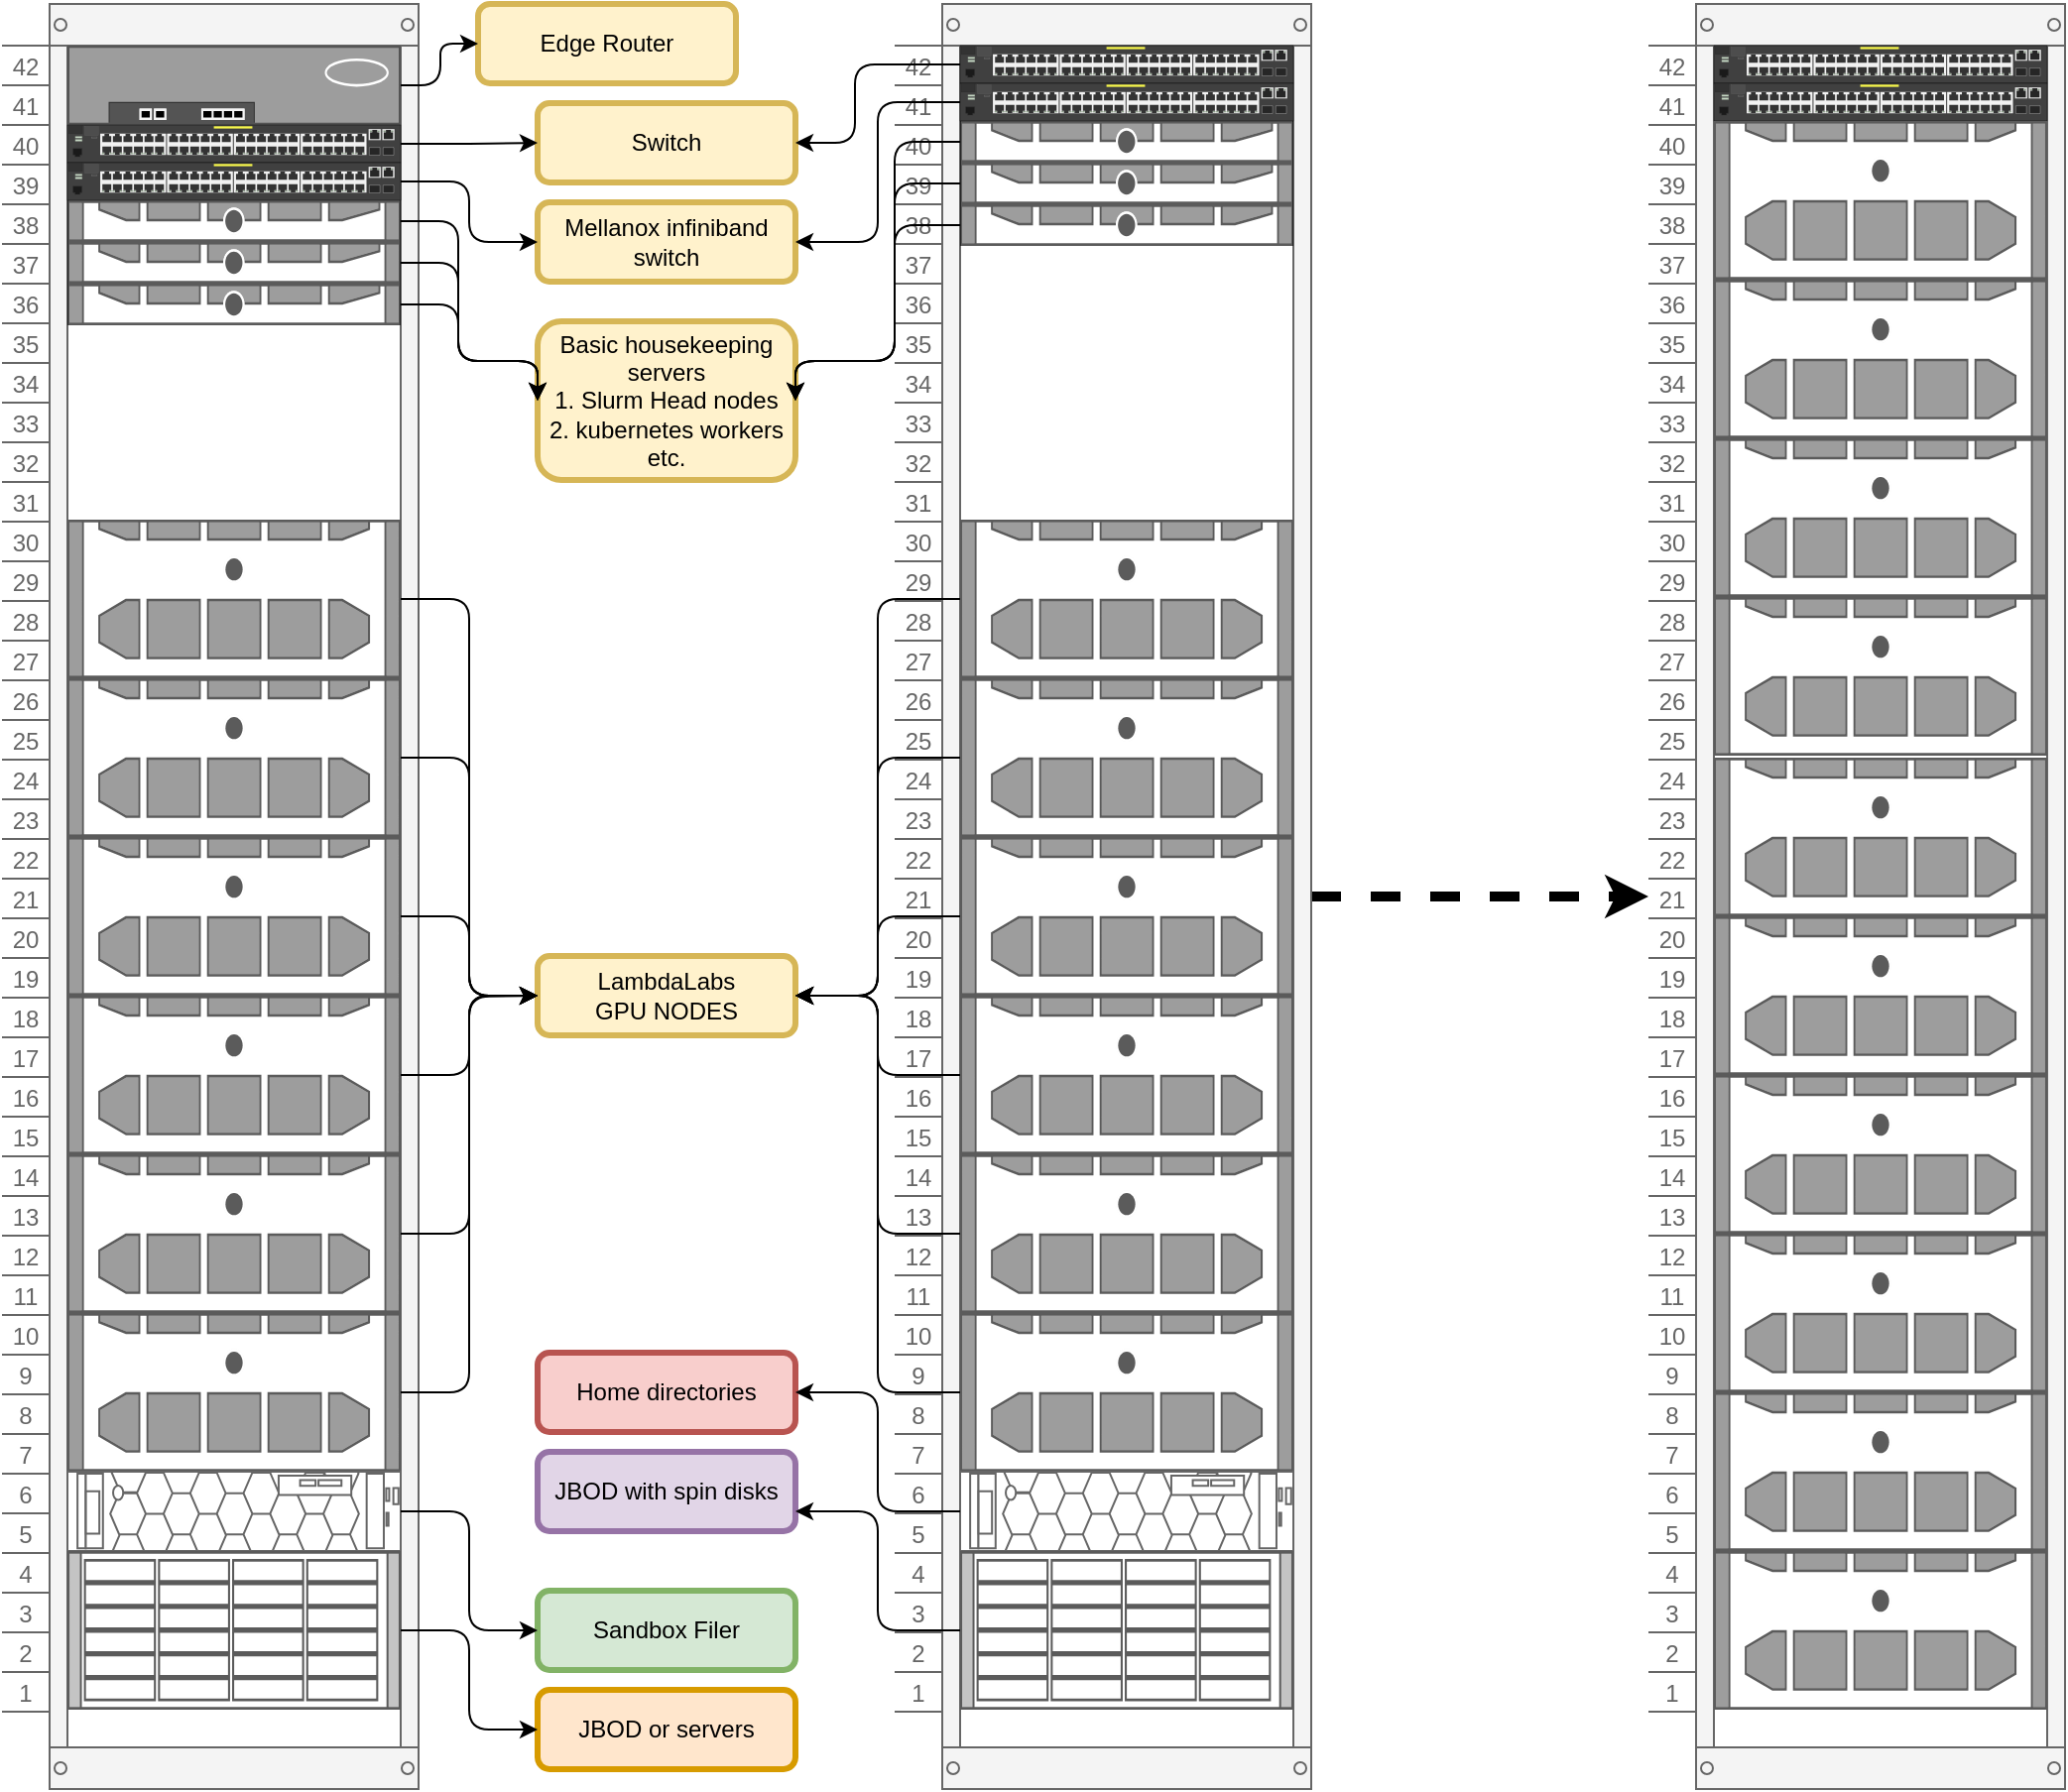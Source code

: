 <mxfile version="14.9.7" type="device"><diagram id="1ICQA1mSSsCEjTz7MmzQ" name="Page-1"><mxGraphModel dx="1422" dy="848" grid="1" gridSize="10" guides="1" tooltips="1" connect="1" arrows="1" fold="1" page="1" pageScale="1" pageWidth="1100" pageHeight="850" math="0" shadow="0"><root><mxCell id="0"/><mxCell id="1" parent="0"/><mxCell id="WQORNpC3hp9yp0C9yWY9-1" value="" style="strokeColor=#666666;html=1;verticalLabelPosition=bottom;labelBackgroundColor=#ffffff;verticalAlign=top;outlineConnect=0;shadow=0;dashed=0;shape=mxgraph.rackGeneral.container;fillColor2=#f4f4f4;container=1;collapsible=0;childLayout=rack;allowGaps=1;marginLeft=33;marginRight=9;marginTop=21;marginBottom=22;textColor=#666666;numDisp=ascend;" parent="1" vertex="1"><mxGeometry x="40" y="40" width="210" height="900" as="geometry"/></mxCell><mxCell id="WQORNpC3hp9yp0C9yWY9-3" value="" style="strokeColor=#666666;html=1;labelPosition=right;align=left;spacingLeft=15;shadow=0;dashed=0;outlineConnect=0;shape=mxgraph.rack.f5.arx_1000;" parent="WQORNpC3hp9yp0C9yWY9-1" vertex="1"><mxGeometry x="33" y="21" width="168" height="40" as="geometry"/></mxCell><mxCell id="WQORNpC3hp9yp0C9yWY9-4" value="" style="html=1;verticalLabelPosition=bottom;verticalAlign=top;outlineConnect=0;shadow=0;dashed=0;shape=mxgraph.rack.hpe_aruba.switches.j9778a_2530_48_poeplus_front;" parent="WQORNpC3hp9yp0C9yWY9-1" vertex="1"><mxGeometry x="33" y="61" width="168" height="19" as="geometry"/></mxCell><mxCell id="WQORNpC3hp9yp0C9yWY9-12" value="" style="html=1;verticalLabelPosition=bottom;verticalAlign=top;outlineConnect=0;shadow=0;dashed=0;shape=mxgraph.rack.hpe_aruba.switches.j9778a_2530_48_poeplus_front;" parent="WQORNpC3hp9yp0C9yWY9-1" vertex="1"><mxGeometry x="33" y="80" width="168" height="19" as="geometry"/></mxCell><mxCell id="WQORNpC3hp9yp0C9yWY9-59" value="" style="strokeColor=#666666;html=1;labelPosition=right;align=left;spacingLeft=15;shadow=0;dashed=0;outlineConnect=0;shape=mxgraph.rack.dell.dell_poweredge_1u;rounded=1;fillColor=none;" parent="WQORNpC3hp9yp0C9yWY9-1" vertex="1"><mxGeometry x="33" y="99" width="168" height="21" as="geometry"/></mxCell><mxCell id="WQORNpC3hp9yp0C9yWY9-61" value="" style="strokeColor=#666666;html=1;labelPosition=right;align=left;spacingLeft=15;shadow=0;dashed=0;outlineConnect=0;shape=mxgraph.rack.dell.dell_poweredge_1u;rounded=1;fillColor=none;" parent="WQORNpC3hp9yp0C9yWY9-1" vertex="1"><mxGeometry x="33" y="120" width="168" height="21" as="geometry"/></mxCell><mxCell id="WQORNpC3hp9yp0C9yWY9-63" value="" style="strokeColor=#666666;html=1;labelPosition=right;align=left;spacingLeft=15;shadow=0;dashed=0;outlineConnect=0;shape=mxgraph.rack.dell.dell_poweredge_1u;rounded=1;fillColor=none;" parent="WQORNpC3hp9yp0C9yWY9-1" vertex="1"><mxGeometry x="33" y="141" width="168" height="21" as="geometry"/></mxCell><mxCell id="WQORNpC3hp9yp0C9yWY9-18" value="" style="strokeColor=#666666;html=1;labelPosition=right;align=left;spacingLeft=15;shadow=0;dashed=0;outlineConnect=0;shape=mxgraph.rack.dell.dell_poweredge_4u;" parent="WQORNpC3hp9yp0C9yWY9-1" vertex="1"><mxGeometry x="33" y="260" width="168" height="80" as="geometry"/></mxCell><mxCell id="WQORNpC3hp9yp0C9yWY9-17" value="" style="strokeColor=#666666;html=1;labelPosition=right;align=left;spacingLeft=15;shadow=0;dashed=0;outlineConnect=0;shape=mxgraph.rack.dell.dell_poweredge_4u;" parent="WQORNpC3hp9yp0C9yWY9-1" vertex="1"><mxGeometry x="33" y="340" width="168" height="80" as="geometry"/></mxCell><mxCell id="WQORNpC3hp9yp0C9yWY9-16" value="" style="strokeColor=#666666;html=1;labelPosition=right;align=left;spacingLeft=15;shadow=0;dashed=0;outlineConnect=0;shape=mxgraph.rack.dell.dell_poweredge_4u;" parent="WQORNpC3hp9yp0C9yWY9-1" vertex="1"><mxGeometry x="33" y="420" width="168" height="80" as="geometry"/></mxCell><mxCell id="WQORNpC3hp9yp0C9yWY9-15" value="" style="strokeColor=#666666;html=1;labelPosition=right;align=left;spacingLeft=15;shadow=0;dashed=0;outlineConnect=0;shape=mxgraph.rack.dell.dell_poweredge_4u;" parent="WQORNpC3hp9yp0C9yWY9-1" vertex="1"><mxGeometry x="33" y="500" width="168" height="80" as="geometry"/></mxCell><mxCell id="WQORNpC3hp9yp0C9yWY9-14" value="" style="strokeColor=#666666;html=1;labelPosition=right;align=left;spacingLeft=15;shadow=0;dashed=0;outlineConnect=0;shape=mxgraph.rack.dell.dell_poweredge_4u;" parent="WQORNpC3hp9yp0C9yWY9-1" vertex="1"><mxGeometry x="33" y="580" width="168" height="80" as="geometry"/></mxCell><mxCell id="WQORNpC3hp9yp0C9yWY9-13" value="" style="strokeColor=#666666;html=1;labelPosition=right;align=left;spacingLeft=15;shadow=0;dashed=0;outlineConnect=0;shape=mxgraph.rack.dell.dell_poweredge_4u;" parent="WQORNpC3hp9yp0C9yWY9-1" vertex="1"><mxGeometry x="33" y="660" width="168" height="80" as="geometry"/></mxCell><mxCell id="WQORNpC3hp9yp0C9yWY9-5" value="" style="strokeColor=#666666;html=1;labelPosition=right;align=left;spacingLeft=15;shadow=0;dashed=0;outlineConnect=0;shape=mxgraph.rack.dell.poweredge_r740xd;" parent="WQORNpC3hp9yp0C9yWY9-1" vertex="1"><mxGeometry x="33" y="740" width="168" height="40" as="geometry"/></mxCell><mxCell id="WQORNpC3hp9yp0C9yWY9-6" value="" style="shape=mxgraph.rack.cisco.cisco_physical_security_multiservice_platform_4u;html=1;labelPosition=right;align=left;spacingLeft=15;dashed=0;shadow=0;fillColor=#ffffff;" parent="WQORNpC3hp9yp0C9yWY9-1" vertex="1"><mxGeometry x="33" y="780" width="168" height="80" as="geometry"/></mxCell><mxCell id="WQORNpC3hp9yp0C9yWY9-102" style="edgeStyle=orthogonalEdgeStyle;rounded=1;orthogonalLoop=1;jettySize=auto;html=1;strokeWidth=5;dashed=1;" parent="1" source="WQORNpC3hp9yp0C9yWY9-7" target="WQORNpC3hp9yp0C9yWY9-81" edge="1"><mxGeometry relative="1" as="geometry"/></mxCell><mxCell id="WQORNpC3hp9yp0C9yWY9-7" value="" style="strokeColor=#666666;html=1;verticalLabelPosition=bottom;labelBackgroundColor=#ffffff;verticalAlign=top;outlineConnect=0;shadow=0;dashed=0;shape=mxgraph.rackGeneral.container;fillColor2=#f4f4f4;container=1;collapsible=0;childLayout=rack;allowGaps=1;marginLeft=33;marginRight=9;marginTop=21;marginBottom=22;textColor=#666666;numDisp=ascend;" parent="1" vertex="1"><mxGeometry x="490" y="40" width="210" height="900" as="geometry"/></mxCell><mxCell id="WQORNpC3hp9yp0C9yWY9-9" value="" style="html=1;verticalLabelPosition=bottom;verticalAlign=top;outlineConnect=0;shadow=0;dashed=0;shape=mxgraph.rack.hpe_aruba.switches.j9778a_2530_48_poeplus_front;" parent="WQORNpC3hp9yp0C9yWY9-7" vertex="1"><mxGeometry x="33" y="21" width="168" height="19" as="geometry"/></mxCell><mxCell id="WQORNpC3hp9yp0C9yWY9-25" value="" style="html=1;verticalLabelPosition=bottom;verticalAlign=top;outlineConnect=0;shadow=0;dashed=0;shape=mxgraph.rack.hpe_aruba.switches.j9778a_2530_48_poeplus_front;" parent="WQORNpC3hp9yp0C9yWY9-7" vertex="1"><mxGeometry x="33" y="40" width="168" height="19" as="geometry"/></mxCell><mxCell id="WQORNpC3hp9yp0C9yWY9-60" value="" style="strokeColor=#666666;html=1;labelPosition=right;align=left;spacingLeft=15;shadow=0;dashed=0;outlineConnect=0;shape=mxgraph.rack.dell.dell_poweredge_1u;rounded=1;fillColor=none;" parent="WQORNpC3hp9yp0C9yWY9-7" vertex="1"><mxGeometry x="33" y="59" width="168" height="21" as="geometry"/></mxCell><mxCell id="WQORNpC3hp9yp0C9yWY9-62" value="" style="strokeColor=#666666;html=1;labelPosition=right;align=left;spacingLeft=15;shadow=0;dashed=0;outlineConnect=0;shape=mxgraph.rack.dell.dell_poweredge_1u;rounded=1;fillColor=none;" parent="WQORNpC3hp9yp0C9yWY9-7" vertex="1"><mxGeometry x="33" y="80" width="168" height="21" as="geometry"/></mxCell><mxCell id="WQORNpC3hp9yp0C9yWY9-64" value="" style="strokeColor=#666666;html=1;labelPosition=right;align=left;spacingLeft=15;shadow=0;dashed=0;outlineConnect=0;shape=mxgraph.rack.dell.dell_poweredge_1u;rounded=1;fillColor=none;" parent="WQORNpC3hp9yp0C9yWY9-7" vertex="1"><mxGeometry x="33" y="101" width="168" height="21" as="geometry"/></mxCell><mxCell id="WQORNpC3hp9yp0C9yWY9-23" value="" style="strokeColor=#666666;html=1;labelPosition=right;align=left;spacingLeft=15;shadow=0;dashed=0;outlineConnect=0;shape=mxgraph.rack.dell.dell_poweredge_4u;" parent="WQORNpC3hp9yp0C9yWY9-7" vertex="1"><mxGeometry x="33" y="260" width="168" height="80" as="geometry"/></mxCell><mxCell id="WQORNpC3hp9yp0C9yWY9-24" value="" style="strokeColor=#666666;html=1;labelPosition=right;align=left;spacingLeft=15;shadow=0;dashed=0;outlineConnect=0;shape=mxgraph.rack.dell.dell_poweredge_4u;" parent="WQORNpC3hp9yp0C9yWY9-7" vertex="1"><mxGeometry x="33" y="340" width="168" height="80" as="geometry"/></mxCell><mxCell id="WQORNpC3hp9yp0C9yWY9-21" value="" style="strokeColor=#666666;html=1;labelPosition=right;align=left;spacingLeft=15;shadow=0;dashed=0;outlineConnect=0;shape=mxgraph.rack.dell.dell_poweredge_4u;" parent="WQORNpC3hp9yp0C9yWY9-7" vertex="1"><mxGeometry x="33" y="420" width="168" height="80" as="geometry"/></mxCell><mxCell id="WQORNpC3hp9yp0C9yWY9-22" value="" style="strokeColor=#666666;html=1;labelPosition=right;align=left;spacingLeft=15;shadow=0;dashed=0;outlineConnect=0;shape=mxgraph.rack.dell.dell_poweredge_4u;" parent="WQORNpC3hp9yp0C9yWY9-7" vertex="1"><mxGeometry x="33" y="500" width="168" height="80" as="geometry"/></mxCell><mxCell id="WQORNpC3hp9yp0C9yWY9-20" value="" style="strokeColor=#666666;html=1;labelPosition=right;align=left;spacingLeft=15;shadow=0;dashed=0;outlineConnect=0;shape=mxgraph.rack.dell.dell_poweredge_4u;" parent="WQORNpC3hp9yp0C9yWY9-7" vertex="1"><mxGeometry x="33" y="580" width="168" height="80" as="geometry"/></mxCell><mxCell id="WQORNpC3hp9yp0C9yWY9-19" value="" style="strokeColor=#666666;html=1;labelPosition=right;align=left;spacingLeft=15;shadow=0;dashed=0;outlineConnect=0;shape=mxgraph.rack.dell.dell_poweredge_4u;" parent="WQORNpC3hp9yp0C9yWY9-7" vertex="1"><mxGeometry x="33" y="660" width="168" height="80" as="geometry"/></mxCell><mxCell id="WQORNpC3hp9yp0C9yWY9-10" value="" style="strokeColor=#666666;html=1;labelPosition=right;align=left;spacingLeft=15;shadow=0;dashed=0;outlineConnect=0;shape=mxgraph.rack.dell.poweredge_r740xd;" parent="WQORNpC3hp9yp0C9yWY9-7" vertex="1"><mxGeometry x="33" y="740" width="168" height="40" as="geometry"/></mxCell><mxCell id="WQORNpC3hp9yp0C9yWY9-11" value="" style="shape=mxgraph.rack.cisco.cisco_physical_security_multiservice_platform_4u;html=1;labelPosition=right;align=left;spacingLeft=15;dashed=0;shadow=0;fillColor=#ffffff;" parent="WQORNpC3hp9yp0C9yWY9-7" vertex="1"><mxGeometry x="33" y="780" width="168" height="80" as="geometry"/></mxCell><mxCell id="WQORNpC3hp9yp0C9yWY9-27" value="LambdaLabs&lt;br&gt;GPU NODES" style="text;html=1;strokeColor=#d6b656;align=center;verticalAlign=middle;whiteSpace=wrap;rounded=1;arcSize=15;fillColor=#fff2cc;strokeWidth=3;" parent="1" vertex="1"><mxGeometry x="310" y="520" width="130" height="40" as="geometry"/></mxCell><mxCell id="WQORNpC3hp9yp0C9yWY9-28" style="edgeStyle=orthogonalEdgeStyle;rounded=1;orthogonalLoop=1;jettySize=auto;html=1;entryX=0;entryY=0.5;entryDx=0;entryDy=0;" parent="1" source="WQORNpC3hp9yp0C9yWY9-18" target="WQORNpC3hp9yp0C9yWY9-27" edge="1"><mxGeometry relative="1" as="geometry"/></mxCell><mxCell id="WQORNpC3hp9yp0C9yWY9-40" style="edgeStyle=orthogonalEdgeStyle;rounded=1;orthogonalLoop=1;jettySize=auto;html=1;entryX=0;entryY=0.5;entryDx=0;entryDy=0;" parent="1" source="WQORNpC3hp9yp0C9yWY9-17" target="WQORNpC3hp9yp0C9yWY9-27" edge="1"><mxGeometry relative="1" as="geometry"/></mxCell><mxCell id="WQORNpC3hp9yp0C9yWY9-41" style="edgeStyle=orthogonalEdgeStyle;rounded=1;orthogonalLoop=1;jettySize=auto;html=1;entryX=0;entryY=0.5;entryDx=0;entryDy=0;" parent="1" source="WQORNpC3hp9yp0C9yWY9-16" target="WQORNpC3hp9yp0C9yWY9-27" edge="1"><mxGeometry relative="1" as="geometry"/></mxCell><mxCell id="WQORNpC3hp9yp0C9yWY9-42" style="edgeStyle=orthogonalEdgeStyle;rounded=1;orthogonalLoop=1;jettySize=auto;html=1;" parent="1" source="WQORNpC3hp9yp0C9yWY9-15" edge="1"><mxGeometry relative="1" as="geometry"><mxPoint x="310" y="540" as="targetPoint"/></mxGeometry></mxCell><mxCell id="WQORNpC3hp9yp0C9yWY9-43" style="edgeStyle=orthogonalEdgeStyle;rounded=1;orthogonalLoop=1;jettySize=auto;html=1;entryX=0;entryY=0.5;entryDx=0;entryDy=0;" parent="1" source="WQORNpC3hp9yp0C9yWY9-14" target="WQORNpC3hp9yp0C9yWY9-27" edge="1"><mxGeometry relative="1" as="geometry"/></mxCell><mxCell id="WQORNpC3hp9yp0C9yWY9-44" style="edgeStyle=orthogonalEdgeStyle;rounded=1;orthogonalLoop=1;jettySize=auto;html=1;entryX=0;entryY=0.5;entryDx=0;entryDy=0;" parent="1" source="WQORNpC3hp9yp0C9yWY9-13" target="WQORNpC3hp9yp0C9yWY9-27" edge="1"><mxGeometry relative="1" as="geometry"/></mxCell><mxCell id="WQORNpC3hp9yp0C9yWY9-45" style="edgeStyle=orthogonalEdgeStyle;rounded=1;orthogonalLoop=1;jettySize=auto;html=1;entryX=1;entryY=0.5;entryDx=0;entryDy=0;" parent="1" source="WQORNpC3hp9yp0C9yWY9-23" target="WQORNpC3hp9yp0C9yWY9-27" edge="1"><mxGeometry relative="1" as="geometry"/></mxCell><mxCell id="WQORNpC3hp9yp0C9yWY9-46" style="edgeStyle=orthogonalEdgeStyle;rounded=1;orthogonalLoop=1;jettySize=auto;html=1;entryX=1;entryY=0.5;entryDx=0;entryDy=0;" parent="1" source="WQORNpC3hp9yp0C9yWY9-24" target="WQORNpC3hp9yp0C9yWY9-27" edge="1"><mxGeometry relative="1" as="geometry"/></mxCell><mxCell id="WQORNpC3hp9yp0C9yWY9-47" style="edgeStyle=orthogonalEdgeStyle;rounded=1;orthogonalLoop=1;jettySize=auto;html=1;entryX=1;entryY=0.5;entryDx=0;entryDy=0;" parent="1" source="WQORNpC3hp9yp0C9yWY9-21" target="WQORNpC3hp9yp0C9yWY9-27" edge="1"><mxGeometry relative="1" as="geometry"/></mxCell><mxCell id="WQORNpC3hp9yp0C9yWY9-48" style="edgeStyle=orthogonalEdgeStyle;rounded=1;orthogonalLoop=1;jettySize=auto;html=1;" parent="1" source="WQORNpC3hp9yp0C9yWY9-22" target="WQORNpC3hp9yp0C9yWY9-27" edge="1"><mxGeometry relative="1" as="geometry"/></mxCell><mxCell id="WQORNpC3hp9yp0C9yWY9-49" style="edgeStyle=orthogonalEdgeStyle;rounded=1;orthogonalLoop=1;jettySize=auto;html=1;entryX=1;entryY=0.5;entryDx=0;entryDy=0;" parent="1" source="WQORNpC3hp9yp0C9yWY9-20" target="WQORNpC3hp9yp0C9yWY9-27" edge="1"><mxGeometry relative="1" as="geometry"/></mxCell><mxCell id="WQORNpC3hp9yp0C9yWY9-50" style="edgeStyle=orthogonalEdgeStyle;rounded=1;orthogonalLoop=1;jettySize=auto;html=1;entryX=1;entryY=0.5;entryDx=0;entryDy=0;" parent="1" source="WQORNpC3hp9yp0C9yWY9-19" target="WQORNpC3hp9yp0C9yWY9-27" edge="1"><mxGeometry relative="1" as="geometry"/></mxCell><mxCell id="WQORNpC3hp9yp0C9yWY9-51" value="Sandbox Filer" style="text;html=1;strokeColor=#82b366;align=center;verticalAlign=middle;whiteSpace=wrap;rounded=1;arcSize=15;fillColor=#d5e8d4;strokeWidth=3;" parent="1" vertex="1"><mxGeometry x="310" y="840" width="130" height="40" as="geometry"/></mxCell><mxCell id="WQORNpC3hp9yp0C9yWY9-52" style="edgeStyle=orthogonalEdgeStyle;rounded=1;orthogonalLoop=1;jettySize=auto;html=1;entryX=0;entryY=0.5;entryDx=0;entryDy=0;" parent="1" source="WQORNpC3hp9yp0C9yWY9-5" target="WQORNpC3hp9yp0C9yWY9-51" edge="1"><mxGeometry relative="1" as="geometry"/></mxCell><mxCell id="WQORNpC3hp9yp0C9yWY9-53" value="JBOD or servers" style="text;html=1;strokeColor=#d79b00;align=center;verticalAlign=middle;whiteSpace=wrap;rounded=1;arcSize=15;fillColor=#ffe6cc;strokeWidth=3;" parent="1" vertex="1"><mxGeometry x="310" y="890" width="130" height="40" as="geometry"/></mxCell><mxCell id="WQORNpC3hp9yp0C9yWY9-54" style="edgeStyle=orthogonalEdgeStyle;rounded=1;orthogonalLoop=1;jettySize=auto;html=1;entryX=0;entryY=0.5;entryDx=0;entryDy=0;" parent="1" source="WQORNpC3hp9yp0C9yWY9-6" target="WQORNpC3hp9yp0C9yWY9-53" edge="1"><mxGeometry relative="1" as="geometry"/></mxCell><mxCell id="WQORNpC3hp9yp0C9yWY9-55" value="Home directories" style="text;html=1;strokeColor=#b85450;align=center;verticalAlign=middle;whiteSpace=wrap;rounded=1;arcSize=15;fillColor=#f8cecc;strokeWidth=3;" parent="1" vertex="1"><mxGeometry x="310" y="720" width="130" height="40" as="geometry"/></mxCell><mxCell id="WQORNpC3hp9yp0C9yWY9-56" style="edgeStyle=orthogonalEdgeStyle;rounded=1;orthogonalLoop=1;jettySize=auto;html=1;entryX=1;entryY=0.5;entryDx=0;entryDy=0;" parent="1" source="WQORNpC3hp9yp0C9yWY9-10" target="WQORNpC3hp9yp0C9yWY9-55" edge="1"><mxGeometry relative="1" as="geometry"/></mxCell><mxCell id="WQORNpC3hp9yp0C9yWY9-57" value="JBOD with spin disks" style="text;html=1;strokeColor=#9673a6;align=center;verticalAlign=middle;whiteSpace=wrap;rounded=1;arcSize=15;fillColor=#e1d5e7;strokeWidth=3;" parent="1" vertex="1"><mxGeometry x="310" y="770" width="130" height="40" as="geometry"/></mxCell><mxCell id="WQORNpC3hp9yp0C9yWY9-58" style="edgeStyle=orthogonalEdgeStyle;rounded=1;orthogonalLoop=1;jettySize=auto;html=1;entryX=1;entryY=0.75;entryDx=0;entryDy=0;" parent="1" source="WQORNpC3hp9yp0C9yWY9-11" target="WQORNpC3hp9yp0C9yWY9-57" edge="1"><mxGeometry relative="1" as="geometry"/></mxCell><mxCell id="WQORNpC3hp9yp0C9yWY9-65" value="Edge Router" style="text;html=1;strokeColor=#d6b656;align=center;verticalAlign=middle;whiteSpace=wrap;rounded=1;arcSize=15;fillColor=#fff2cc;strokeWidth=3;" parent="1" vertex="1"><mxGeometry x="280" y="40" width="130" height="40" as="geometry"/></mxCell><mxCell id="WQORNpC3hp9yp0C9yWY9-66" style="edgeStyle=orthogonalEdgeStyle;rounded=1;orthogonalLoop=1;jettySize=auto;html=1;entryX=0;entryY=0.5;entryDx=0;entryDy=0;" parent="1" source="WQORNpC3hp9yp0C9yWY9-3" target="WQORNpC3hp9yp0C9yWY9-65" edge="1"><mxGeometry relative="1" as="geometry"/></mxCell><mxCell id="WQORNpC3hp9yp0C9yWY9-67" value="Switch" style="text;html=1;strokeColor=#d6b656;align=center;verticalAlign=middle;whiteSpace=wrap;rounded=1;arcSize=15;fillColor=#fff2cc;strokeWidth=3;" parent="1" vertex="1"><mxGeometry x="310" y="90" width="130" height="40" as="geometry"/></mxCell><mxCell id="WQORNpC3hp9yp0C9yWY9-68" value="Mellanox infiniband switch" style="text;html=1;strokeColor=#d6b656;align=center;verticalAlign=middle;whiteSpace=wrap;rounded=1;arcSize=15;fillColor=#fff2cc;strokeWidth=3;" parent="1" vertex="1"><mxGeometry x="310" y="140" width="130" height="40" as="geometry"/></mxCell><mxCell id="WQORNpC3hp9yp0C9yWY9-69" style="edgeStyle=orthogonalEdgeStyle;rounded=1;orthogonalLoop=1;jettySize=auto;html=1;entryX=1;entryY=0.5;entryDx=0;entryDy=0;" parent="1" source="WQORNpC3hp9yp0C9yWY9-9" target="WQORNpC3hp9yp0C9yWY9-67" edge="1"><mxGeometry relative="1" as="geometry"><Array as="points"><mxPoint x="470" y="71"/><mxPoint x="470" y="110"/></Array></mxGeometry></mxCell><mxCell id="WQORNpC3hp9yp0C9yWY9-70" style="edgeStyle=orthogonalEdgeStyle;rounded=1;orthogonalLoop=1;jettySize=auto;html=1;entryX=0;entryY=0.5;entryDx=0;entryDy=0;" parent="1" source="WQORNpC3hp9yp0C9yWY9-4" target="WQORNpC3hp9yp0C9yWY9-67" edge="1"><mxGeometry relative="1" as="geometry"/></mxCell><mxCell id="WQORNpC3hp9yp0C9yWY9-72" style="edgeStyle=orthogonalEdgeStyle;rounded=1;orthogonalLoop=1;jettySize=auto;html=1;entryX=0;entryY=0.5;entryDx=0;entryDy=0;" parent="1" source="WQORNpC3hp9yp0C9yWY9-12" target="WQORNpC3hp9yp0C9yWY9-68" edge="1"><mxGeometry relative="1" as="geometry"/></mxCell><mxCell id="WQORNpC3hp9yp0C9yWY9-73" style="edgeStyle=orthogonalEdgeStyle;rounded=1;orthogonalLoop=1;jettySize=auto;html=1;entryX=1;entryY=0.5;entryDx=0;entryDy=0;" parent="1" source="WQORNpC3hp9yp0C9yWY9-25" target="WQORNpC3hp9yp0C9yWY9-68" edge="1"><mxGeometry relative="1" as="geometry"/></mxCell><mxCell id="WQORNpC3hp9yp0C9yWY9-74" value="Basic housekeeping servers&lt;br&gt;1. Slurm Head nodes&lt;br&gt;2. kubernetes workers&lt;br&gt;etc." style="text;html=1;strokeColor=#d6b656;align=center;verticalAlign=middle;whiteSpace=wrap;rounded=1;arcSize=15;fillColor=#fff2cc;strokeWidth=3;" parent="1" vertex="1"><mxGeometry x="310" y="200" width="130" height="80" as="geometry"/></mxCell><mxCell id="WQORNpC3hp9yp0C9yWY9-75" style="edgeStyle=orthogonalEdgeStyle;rounded=1;orthogonalLoop=1;jettySize=auto;html=1;entryX=0;entryY=0.5;entryDx=0;entryDy=0;" parent="1" source="WQORNpC3hp9yp0C9yWY9-59" target="WQORNpC3hp9yp0C9yWY9-74" edge="1"><mxGeometry relative="1" as="geometry"><Array as="points"><mxPoint x="270" y="150"/><mxPoint x="270" y="220"/></Array></mxGeometry></mxCell><mxCell id="WQORNpC3hp9yp0C9yWY9-76" style="edgeStyle=orthogonalEdgeStyle;rounded=1;orthogonalLoop=1;jettySize=auto;html=1;entryX=0;entryY=0.5;entryDx=0;entryDy=0;" parent="1" source="WQORNpC3hp9yp0C9yWY9-61" target="WQORNpC3hp9yp0C9yWY9-74" edge="1"><mxGeometry relative="1" as="geometry"><Array as="points"><mxPoint x="270" y="171"/><mxPoint x="270" y="220"/></Array></mxGeometry></mxCell><mxCell id="WQORNpC3hp9yp0C9yWY9-77" style="edgeStyle=orthogonalEdgeStyle;rounded=1;orthogonalLoop=1;jettySize=auto;html=1;entryX=0;entryY=0.5;entryDx=0;entryDy=0;" parent="1" source="WQORNpC3hp9yp0C9yWY9-63" target="WQORNpC3hp9yp0C9yWY9-74" edge="1"><mxGeometry relative="1" as="geometry"><Array as="points"><mxPoint x="270" y="192"/><mxPoint x="270" y="220"/></Array></mxGeometry></mxCell><mxCell id="WQORNpC3hp9yp0C9yWY9-78" style="edgeStyle=orthogonalEdgeStyle;rounded=1;orthogonalLoop=1;jettySize=auto;html=1;entryX=1;entryY=0.5;entryDx=0;entryDy=0;" parent="1" source="WQORNpC3hp9yp0C9yWY9-60" target="WQORNpC3hp9yp0C9yWY9-74" edge="1"><mxGeometry relative="1" as="geometry"><Array as="points"><mxPoint x="490" y="110"/><mxPoint x="490" y="220"/></Array></mxGeometry></mxCell><mxCell id="WQORNpC3hp9yp0C9yWY9-79" style="edgeStyle=orthogonalEdgeStyle;rounded=1;orthogonalLoop=1;jettySize=auto;html=1;entryX=1;entryY=0.5;entryDx=0;entryDy=0;" parent="1" source="WQORNpC3hp9yp0C9yWY9-62" target="WQORNpC3hp9yp0C9yWY9-74" edge="1"><mxGeometry relative="1" as="geometry"><Array as="points"><mxPoint x="490" y="131"/><mxPoint x="490" y="220"/></Array></mxGeometry></mxCell><mxCell id="WQORNpC3hp9yp0C9yWY9-80" style="edgeStyle=orthogonalEdgeStyle;rounded=1;orthogonalLoop=1;jettySize=auto;html=1;entryX=1;entryY=0.5;entryDx=0;entryDy=0;" parent="1" source="WQORNpC3hp9yp0C9yWY9-64" target="WQORNpC3hp9yp0C9yWY9-74" edge="1"><mxGeometry relative="1" as="geometry"><Array as="points"><mxPoint x="490" y="152"/><mxPoint x="490" y="220"/></Array></mxGeometry></mxCell><mxCell id="WQORNpC3hp9yp0C9yWY9-81" value="" style="strokeColor=#666666;html=1;verticalLabelPosition=bottom;labelBackgroundColor=#ffffff;verticalAlign=top;outlineConnect=0;shadow=0;dashed=0;shape=mxgraph.rackGeneral.container;fillColor2=#f4f4f4;container=1;collapsible=0;childLayout=rack;allowGaps=1;marginLeft=33;marginRight=9;marginTop=21;marginBottom=22;textColor=#666666;numDisp=ascend;" parent="1" vertex="1"><mxGeometry x="870" y="40" width="210" height="900" as="geometry"/></mxCell><mxCell id="WQORNpC3hp9yp0C9yWY9-82" value="" style="html=1;verticalLabelPosition=bottom;verticalAlign=top;outlineConnect=0;shadow=0;dashed=0;shape=mxgraph.rack.hpe_aruba.switches.j9778a_2530_48_poeplus_front;" parent="WQORNpC3hp9yp0C9yWY9-81" vertex="1"><mxGeometry x="33" y="21" width="168" height="19" as="geometry"/></mxCell><mxCell id="WQORNpC3hp9yp0C9yWY9-83" value="" style="html=1;verticalLabelPosition=bottom;verticalAlign=top;outlineConnect=0;shadow=0;dashed=0;shape=mxgraph.rack.hpe_aruba.switches.j9778a_2530_48_poeplus_front;" parent="WQORNpC3hp9yp0C9yWY9-81" vertex="1"><mxGeometry x="33" y="40" width="168" height="19" as="geometry"/></mxCell><mxCell id="WQORNpC3hp9yp0C9yWY9-98" value="" style="strokeColor=#666666;html=1;labelPosition=right;align=left;spacingLeft=15;shadow=0;dashed=0;outlineConnect=0;shape=mxgraph.rack.dell.dell_poweredge_4u;" parent="WQORNpC3hp9yp0C9yWY9-81" vertex="1"><mxGeometry x="33" y="299" width="168" height="80" as="geometry"/></mxCell><mxCell id="WQORNpC3hp9yp0C9yWY9-97" value="" style="strokeColor=#666666;html=1;labelPosition=right;align=left;spacingLeft=15;shadow=0;dashed=0;outlineConnect=0;shape=mxgraph.rack.dell.dell_poweredge_4u;" parent="WQORNpC3hp9yp0C9yWY9-81" vertex="1"><mxGeometry x="33" y="219" width="168" height="80" as="geometry"/></mxCell><mxCell id="WQORNpC3hp9yp0C9yWY9-96" value="" style="strokeColor=#666666;html=1;labelPosition=right;align=left;spacingLeft=15;shadow=0;dashed=0;outlineConnect=0;shape=mxgraph.rack.dell.dell_poweredge_4u;" parent="WQORNpC3hp9yp0C9yWY9-81" vertex="1"><mxGeometry x="33" y="139" width="168" height="80" as="geometry"/></mxCell><mxCell id="WQORNpC3hp9yp0C9yWY9-95" value="" style="strokeColor=#666666;html=1;labelPosition=right;align=left;spacingLeft=15;shadow=0;dashed=0;outlineConnect=0;shape=mxgraph.rack.dell.dell_poweredge_4u;" parent="WQORNpC3hp9yp0C9yWY9-81" vertex="1"><mxGeometry x="33" y="59" width="168" height="80" as="geometry"/></mxCell><mxCell id="WQORNpC3hp9yp0C9yWY9-87" value="" style="strokeColor=#666666;html=1;labelPosition=right;align=left;spacingLeft=15;shadow=0;dashed=0;outlineConnect=0;shape=mxgraph.rack.dell.dell_poweredge_4u;" parent="WQORNpC3hp9yp0C9yWY9-81" vertex="1"><mxGeometry x="33" y="380" width="168" height="80" as="geometry"/></mxCell><mxCell id="WQORNpC3hp9yp0C9yWY9-88" value="" style="strokeColor=#666666;html=1;labelPosition=right;align=left;spacingLeft=15;shadow=0;dashed=0;outlineConnect=0;shape=mxgraph.rack.dell.dell_poweredge_4u;" parent="WQORNpC3hp9yp0C9yWY9-81" vertex="1"><mxGeometry x="33" y="460" width="168" height="80" as="geometry"/></mxCell><mxCell id="WQORNpC3hp9yp0C9yWY9-89" value="" style="strokeColor=#666666;html=1;labelPosition=right;align=left;spacingLeft=15;shadow=0;dashed=0;outlineConnect=0;shape=mxgraph.rack.dell.dell_poweredge_4u;" parent="WQORNpC3hp9yp0C9yWY9-81" vertex="1"><mxGeometry x="33" y="540" width="168" height="80" as="geometry"/></mxCell><mxCell id="WQORNpC3hp9yp0C9yWY9-90" value="" style="strokeColor=#666666;html=1;labelPosition=right;align=left;spacingLeft=15;shadow=0;dashed=0;outlineConnect=0;shape=mxgraph.rack.dell.dell_poweredge_4u;" parent="WQORNpC3hp9yp0C9yWY9-81" vertex="1"><mxGeometry x="33" y="620" width="168" height="80" as="geometry"/></mxCell><mxCell id="WQORNpC3hp9yp0C9yWY9-91" value="" style="strokeColor=#666666;html=1;labelPosition=right;align=left;spacingLeft=15;shadow=0;dashed=0;outlineConnect=0;shape=mxgraph.rack.dell.dell_poweredge_4u;" parent="WQORNpC3hp9yp0C9yWY9-81" vertex="1"><mxGeometry x="33" y="700" width="168" height="80" as="geometry"/></mxCell><mxCell id="WQORNpC3hp9yp0C9yWY9-92" value="" style="strokeColor=#666666;html=1;labelPosition=right;align=left;spacingLeft=15;shadow=0;dashed=0;outlineConnect=0;shape=mxgraph.rack.dell.dell_poweredge_4u;" parent="WQORNpC3hp9yp0C9yWY9-81" vertex="1"><mxGeometry x="33" y="780" width="168" height="80" as="geometry"/></mxCell></root></mxGraphModel></diagram></mxfile>